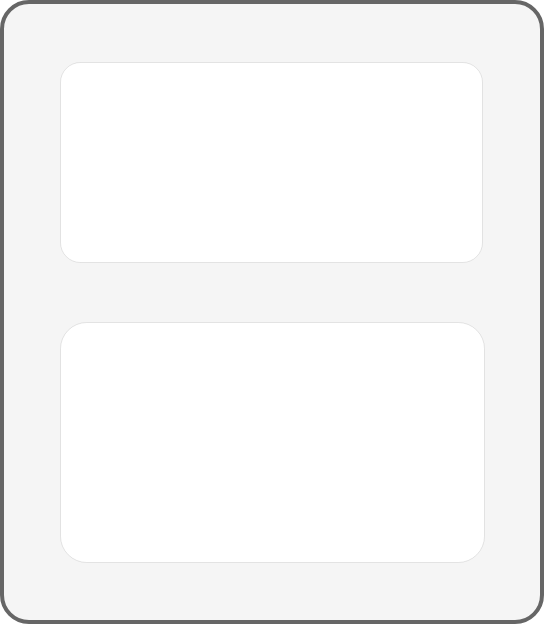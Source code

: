 <mxfile version="19.0.3" type="github">
  <diagram id="me2hgxYZskSEQqcRje0y" name="Page-1">
    <mxGraphModel dx="1200" dy="757" grid="1" gridSize="10" guides="1" tooltips="1" connect="1" arrows="1" fold="1" page="1" pageScale="1" pageWidth="827" pageHeight="1169" math="0" shadow="0">
      <root>
        <mxCell id="0" />
        <mxCell id="1" parent="0" />
        <mxCell id="KYdz_cvS0K315jwVS6KN-1" value="" style="rounded=1;whiteSpace=wrap;html=1;arcSize=5;strokeWidth=2;fillColor=#f5f5f5;fontColor=#333333;strokeColor=#666666;" vertex="1" parent="1">
          <mxGeometry x="290" y="290" width="270" height="310" as="geometry" />
        </mxCell>
        <mxCell id="KYdz_cvS0K315jwVS6KN-2" value="" style="rounded=1;whiteSpace=wrap;html=1;strokeWidth=0;arcSize=10;" vertex="1" parent="1">
          <mxGeometry x="319" y="320" width="211" height="100" as="geometry" />
        </mxCell>
        <mxCell id="KYdz_cvS0K315jwVS6KN-3" value="" style="rounded=1;whiteSpace=wrap;html=1;strokeWidth=0;arcSize=11;" vertex="1" parent="1">
          <mxGeometry x="319" y="450" width="212" height="120" as="geometry" />
        </mxCell>
      </root>
    </mxGraphModel>
  </diagram>
</mxfile>
